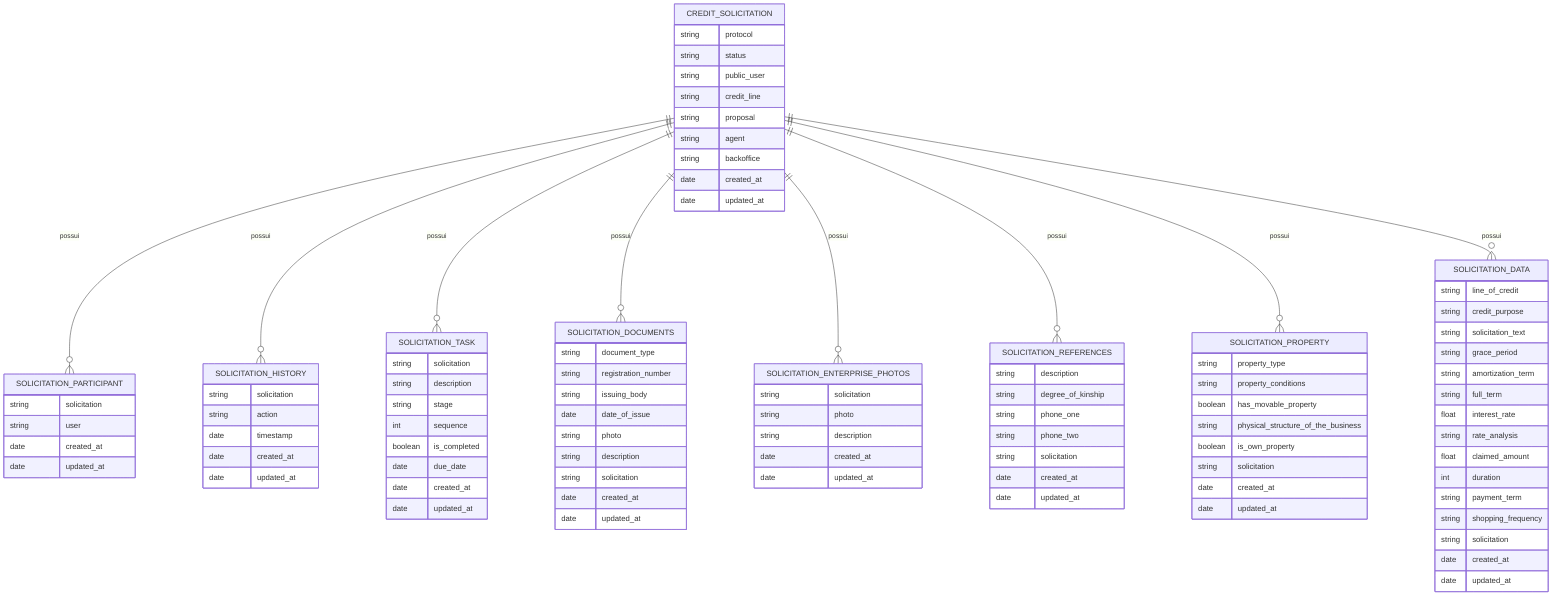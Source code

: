 erDiagram
    CREDIT_SOLICITATION {
        string protocol
        string status
        string public_user
        string credit_line
        string proposal
        string agent
        string backoffice
        date created_at
        date updated_at
    }
    SOLICITATION_PARTICIPANT {
        string solicitation
        string user
        date created_at
        date updated_at
    }
    SOLICITATION_HISTORY {
        string solicitation
        string action
        date timestamp
        date created_at
        date updated_at
    }
    SOLICITATION_TASK {
        string solicitation
        string description
        string stage
        int sequence
        boolean is_completed
        date due_date
        date created_at
        date updated_at
    }
    SOLICITATION_DOCUMENTS {
        string document_type
        string registration_number
        string issuing_body
        date date_of_issue
        string photo
        string description
        string solicitation
        date created_at
        date updated_at
    }
    SOLICITATION_ENTERPRISE_PHOTOS {
        string solicitation
        string photo
        string description
        date created_at
        date updated_at
    }
    SOLICITATION_REFERENCES {
        string description
        string degree_of_kinship
        string phone_one
        string phone_two
        string solicitation
        date created_at
        date updated_at
    }
    SOLICITATION_PROPERTY {
        string property_type
        string property_conditions
        boolean has_movable_property
        string physical_structure_of_the_business
        boolean is_own_property
        string solicitation
        date created_at
        date updated_at
    }
    SOLICITATION_DATA {
        string line_of_credit
        string credit_purpose
        string solicitation_text
        string grace_period
        string amortization_term
        string full_term
        float interest_rate
        string rate_analysis
        float claimed_amount
        int duration
        string payment_term
        string shopping_frequency
        string solicitation
        date created_at
        date updated_at
    }
    CREDIT_SOLICITATION ||--o{ SOLICITATION_PARTICIPANT : possui
    CREDIT_SOLICITATION ||--o{ SOLICITATION_HISTORY : possui
    CREDIT_SOLICITATION ||--o{ SOLICITATION_TASK : possui
    CREDIT_SOLICITATION ||--o{ SOLICITATION_DOCUMENTS : possui
    CREDIT_SOLICITATION ||--o{ SOLICITATION_ENTERPRISE_PHOTOS : possui
    CREDIT_SOLICITATION ||--o{ SOLICITATION_REFERENCES : possui
    CREDIT_SOLICITATION ||--o{ SOLICITATION_PROPERTY : possui
    CREDIT_SOLICITATION ||--o{ SOLICITATION_DATA : possui